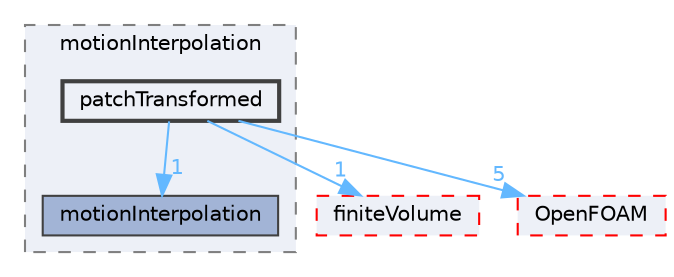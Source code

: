 digraph "src/fvMotionSolver/motionInterpolation/patchTransformed"
{
 // LATEX_PDF_SIZE
  bgcolor="transparent";
  edge [fontname=Helvetica,fontsize=10,labelfontname=Helvetica,labelfontsize=10];
  node [fontname=Helvetica,fontsize=10,shape=box,height=0.2,width=0.4];
  compound=true
  subgraph clusterdir_dd25a7eb27a0c569fbd4e8c3e1ef4a47 {
    graph [ bgcolor="#edf0f7", pencolor="grey50", label="motionInterpolation", fontname=Helvetica,fontsize=10 style="filled,dashed", URL="dir_dd25a7eb27a0c569fbd4e8c3e1ef4a47.html",tooltip=""]
  dir_318b321eec65d2a928ae5e2bdd4105c8 [label="motionInterpolation", fillcolor="#a2b4d6", color="grey25", style="filled", URL="dir_318b321eec65d2a928ae5e2bdd4105c8.html",tooltip=""];
  dir_5541749b4909ca00eefa685c47363243 [label="patchTransformed", fillcolor="#edf0f7", color="grey25", style="filled,bold", URL="dir_5541749b4909ca00eefa685c47363243.html",tooltip=""];
  }
  dir_9bd15774b555cf7259a6fa18f99fe99b [label="finiteVolume", fillcolor="#edf0f7", color="red", style="filled,dashed", URL="dir_9bd15774b555cf7259a6fa18f99fe99b.html",tooltip=""];
  dir_c5473ff19b20e6ec4dfe5c310b3778a8 [label="OpenFOAM", fillcolor="#edf0f7", color="red", style="filled,dashed", URL="dir_c5473ff19b20e6ec4dfe5c310b3778a8.html",tooltip=""];
  dir_5541749b4909ca00eefa685c47363243->dir_318b321eec65d2a928ae5e2bdd4105c8 [headlabel="1", labeldistance=1.5 headhref="dir_002846_002442.html" href="dir_002846_002442.html" color="steelblue1" fontcolor="steelblue1"];
  dir_5541749b4909ca00eefa685c47363243->dir_9bd15774b555cf7259a6fa18f99fe99b [headlabel="1", labeldistance=1.5 headhref="dir_002846_001387.html" href="dir_002846_001387.html" color="steelblue1" fontcolor="steelblue1"];
  dir_5541749b4909ca00eefa685c47363243->dir_c5473ff19b20e6ec4dfe5c310b3778a8 [headlabel="5", labeldistance=1.5 headhref="dir_002846_002695.html" href="dir_002846_002695.html" color="steelblue1" fontcolor="steelblue1"];
}

